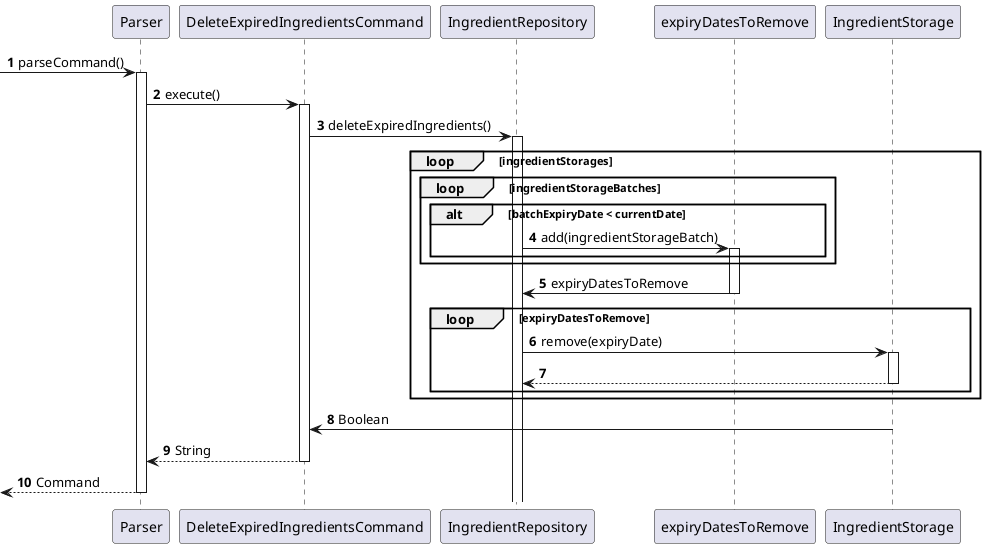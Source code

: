 @startuml
'https://plantuml.com/sequence-diagram

autonumber

 -> Parser: parseCommand()
activate Parser

Parser -> DeleteExpiredIngredientsCommand: execute()
activate DeleteExpiredIngredientsCommand

DeleteExpiredIngredientsCommand -> IngredientRepository: deleteExpiredIngredients()
activate IngredientRepository

loop ingredientStorages

    loop ingredientStorageBatches

        alt batchExpiryDate < currentDate

            IngredientRepository -> expiryDatesToRemove: add(ingredientStorageBatch)
            activate expiryDatesToRemove

        end

    end

    expiryDatesToRemove -> IngredientRepository: expiryDatesToRemove
    deactivate expiryDatesToRemove

    loop expiryDatesToRemove

        IngredientRepository -> IngredientStorage: remove(expiryDate)
        activate IngredientStorage

        IngredientStorage --> IngredientRepository
        deactivate IngredientStorage

    end

end

IngredientStorage -> DeleteExpiredIngredientsCommand: Boolean
deactivate IngredientStorage

DeleteExpiredIngredientsCommand --> Parser: String
deactivate DeleteExpiredIngredientsCommand

<-- Parser: Command
deactivate Parser

@enduml